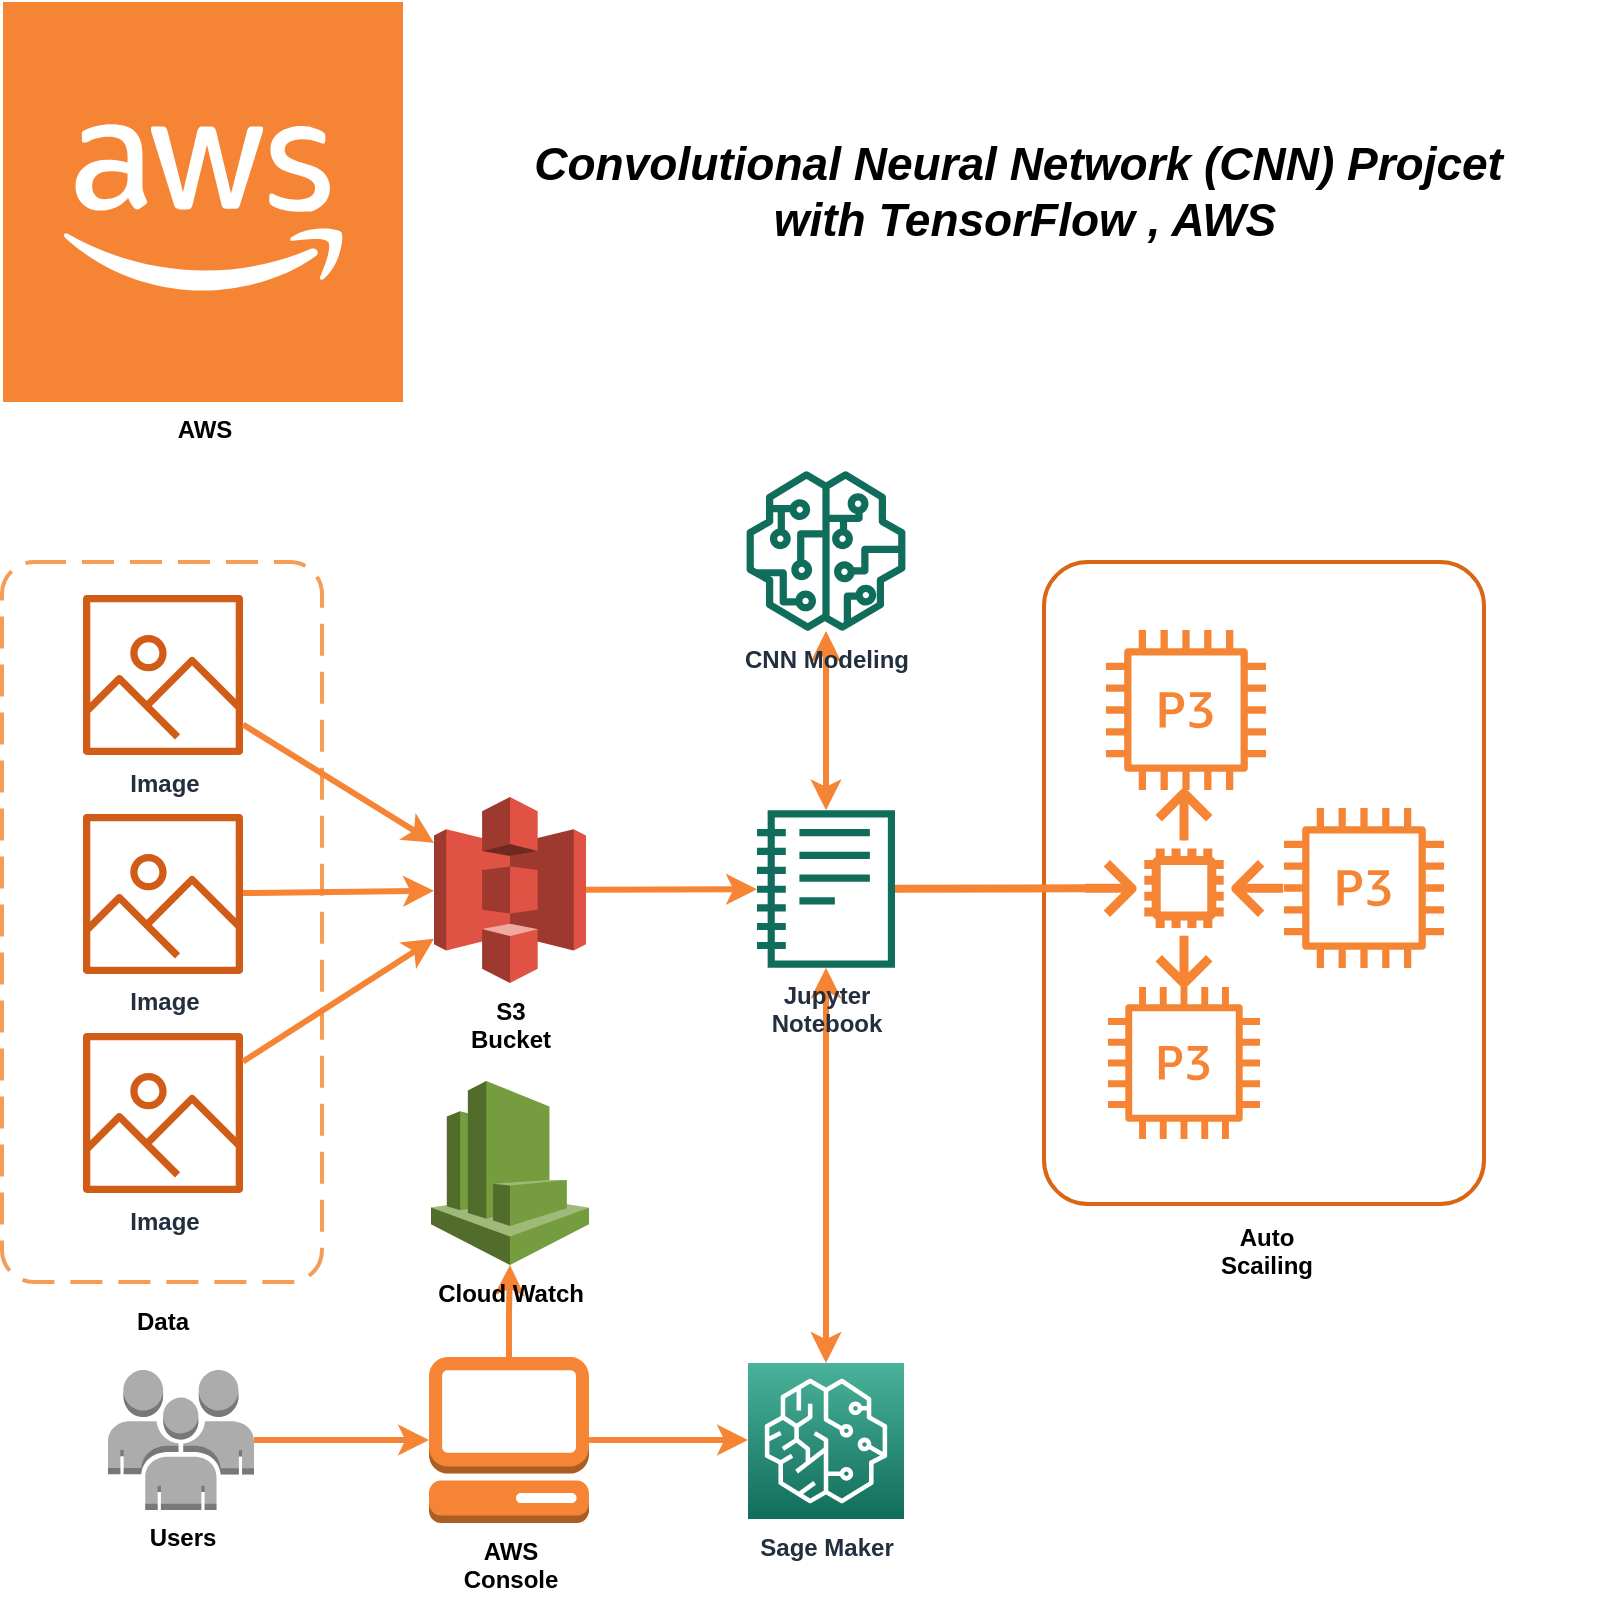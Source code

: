 <mxfile version="12.2.0" type="github" pages="1">
  <diagram id="LUJSZPQED57f7l-aZOMd" name="Page-1">
    <mxGraphModel dx="1422" dy="753" grid="1" gridSize="10" guides="1" tooltips="1" connect="1" arrows="1" fold="1" page="1" pageScale="1" pageWidth="827" pageHeight="1169" math="0" shadow="0">
      <root>
        <mxCell id="0"/>
        <mxCell id="1" parent="0"/>
        <mxCell id="87D7TpQ12_bu92wkKHwp-110" style="edgeStyle=orthogonalEdgeStyle;rounded=0;orthogonalLoop=1;jettySize=auto;html=1;strokeWidth=3;strokeColor=#F58534;" edge="1" parent="1" source="87D7TpQ12_bu92wkKHwp-16" target="87D7TpQ12_bu92wkKHwp-109">
          <mxGeometry relative="1" as="geometry">
            <mxPoint x="342.5" y="769.5" as="sourcePoint"/>
            <mxPoint x="422" y="769.5" as="targetPoint"/>
            <Array as="points"/>
          </mxGeometry>
        </mxCell>
        <mxCell id="87D7TpQ12_bu92wkKHwp-72" style="rounded=0;orthogonalLoop=1;jettySize=auto;html=1;strokeWidth=3;strokeColor=#F58534;startArrow=classic;startFill=1;" edge="1" parent="1" source="87D7TpQ12_bu92wkKHwp-11" target="87D7TpQ12_bu92wkKHwp-10">
          <mxGeometry relative="1" as="geometry">
            <mxPoint x="451" y="453.5" as="sourcePoint"/>
            <mxPoint x="451" y="263.797" as="targetPoint"/>
          </mxGeometry>
        </mxCell>
        <mxCell id="87D7TpQ12_bu92wkKHwp-68" style="edgeStyle=orthogonalEdgeStyle;rounded=0;orthogonalLoop=1;jettySize=auto;html=1;strokeWidth=3;strokeColor=#F58534;startArrow=classic;startFill=1;" edge="1" parent="1" source="87D7TpQ12_bu92wkKHwp-9" target="87D7TpQ12_bu92wkKHwp-11">
          <mxGeometry relative="1" as="geometry"/>
        </mxCell>
        <mxCell id="87D7TpQ12_bu92wkKHwp-60" value="" style="rounded=1;arcSize=10;dashed=0;strokeColor=#D86613;fillColor=none;gradientColor=none;strokeWidth=2;shadow=0;verticalAlign=bottom;" vertex="1" parent="1">
          <mxGeometry x="560" y="320" width="220" height="321" as="geometry"/>
        </mxCell>
        <mxCell id="87D7TpQ12_bu92wkKHwp-47" value="" style="rounded=1;arcSize=10;dashed=1;strokeColor=#F59D56;fillColor=none;gradientColor=none;dashPattern=8 4;strokeWidth=2;" vertex="1" parent="1">
          <mxGeometry x="39" y="320" width="160" height="360" as="geometry"/>
        </mxCell>
        <mxCell id="Xgf3uK81Am2HbDvksKBV-1" value="AWS" style="outlineConnect=0;dashed=0;verticalLabelPosition=bottom;verticalAlign=top;align=center;html=1;shape=mxgraph.aws3.cloud_2;fillColor=#F58534;gradientColor=none;fontStyle=1" parent="1" vertex="1">
          <mxGeometry x="39.5" y="40" width="200" height="200" as="geometry"/>
        </mxCell>
        <mxCell id="87D7TpQ12_bu92wkKHwp-9" value="Sage Maker" style="outlineConnect=0;fontColor=#232F3E;gradientColor=#4AB29A;gradientDirection=north;fillColor=#116D5B;strokeColor=#ffffff;dashed=0;verticalLabelPosition=bottom;verticalAlign=top;align=center;html=1;fontSize=12;fontStyle=1;aspect=fixed;shape=mxgraph.aws4.resourceIcon;resIcon=mxgraph.aws4.sagemaker;" vertex="1" parent="1">
          <mxGeometry x="412" y="720.5" width="78" height="78" as="geometry"/>
        </mxCell>
        <mxCell id="87D7TpQ12_bu92wkKHwp-10" value="CNN Modeling" style="outlineConnect=0;fontColor=#232F3E;gradientColor=none;fillColor=#116D5B;strokeColor=none;dashed=0;verticalLabelPosition=bottom;verticalAlign=top;align=center;html=1;fontSize=12;fontStyle=1;aspect=fixed;pointerEvents=1;shape=mxgraph.aws4.sagemaker_model;" vertex="1" parent="1">
          <mxGeometry x="411" y="274.5" width="80" height="80" as="geometry"/>
        </mxCell>
        <mxCell id="87D7TpQ12_bu92wkKHwp-11" value="Jupyter&lt;br&gt;Notebook" style="outlineConnect=0;fontColor=#232F3E;gradientColor=none;fillColor=#116D5B;strokeColor=none;dashed=0;verticalLabelPosition=bottom;verticalAlign=top;align=center;html=1;fontSize=12;fontStyle=1;aspect=fixed;pointerEvents=1;shape=mxgraph.aws4.sagemaker_notebook;" vertex="1" parent="1">
          <mxGeometry x="416.5" y="444" width="69" height="79" as="geometry"/>
        </mxCell>
        <mxCell id="87D7TpQ12_bu92wkKHwp-16" value="AWS&lt;br&gt;Console" style="outlineConnect=0;dashed=0;verticalLabelPosition=bottom;verticalAlign=top;align=center;html=1;shape=mxgraph.aws3.management_console;fillColor=#F58534;gradientColor=none;fontStyle=1" vertex="1" parent="1">
          <mxGeometry x="252.5" y="717.5" width="80" height="83" as="geometry"/>
        </mxCell>
        <mxCell id="87D7TpQ12_bu92wkKHwp-41" value="" style="outlineConnect=0;fontColor=#232F3E;gradientColor=none;fillColor=#F58534;strokeColor=none;dashed=0;verticalLabelPosition=bottom;verticalAlign=top;align=center;html=1;fontSize=12;fontStyle=1;aspect=fixed;pointerEvents=1;shape=mxgraph.aws4.auto_scaling2;shadow=0;" vertex="1" parent="1">
          <mxGeometry x="580" y="433" width="100" height="100" as="geometry"/>
        </mxCell>
        <mxCell id="87D7TpQ12_bu92wkKHwp-42" value="Users" style="outlineConnect=0;dashed=0;verticalLabelPosition=bottom;verticalAlign=top;align=center;html=1;shape=mxgraph.aws3.users;fillColor=#ACACAC;gradientColor=none;fontStyle=1" vertex="1" parent="1">
          <mxGeometry x="92" y="724" width="73" height="70" as="geometry"/>
        </mxCell>
        <mxCell id="87D7TpQ12_bu92wkKHwp-44" value="S3&lt;br&gt;Bucket" style="outlineConnect=0;dashed=0;verticalLabelPosition=bottom;verticalAlign=top;align=center;html=1;shape=mxgraph.aws3.s3;fillColor=#E05243;gradientColor=none;fontStyle=1;" vertex="1" parent="1">
          <mxGeometry x="255" y="437.5" width="76" height="93" as="geometry"/>
        </mxCell>
        <mxCell id="87D7TpQ12_bu92wkKHwp-54" value="Image" style="outlineConnect=0;fontColor=#232F3E;gradientColor=none;fillColor=#D05C17;strokeColor=none;dashed=0;verticalLabelPosition=bottom;verticalAlign=top;align=center;html=1;fontSize=12;fontStyle=1;pointerEvents=1;shape=mxgraph.aws4.container_registry_image;shadow=0;" vertex="1" parent="1">
          <mxGeometry x="69.5" y="336.5" width="100" height="80" as="geometry"/>
        </mxCell>
        <mxCell id="87D7TpQ12_bu92wkKHwp-58" value="Image" style="outlineConnect=0;fontColor=#232F3E;gradientColor=none;fillColor=#D05C17;strokeColor=none;dashed=0;verticalLabelPosition=bottom;verticalAlign=top;align=center;html=1;fontSize=12;fontStyle=1;pointerEvents=1;shape=mxgraph.aws4.container_registry_image;shadow=0;" vertex="1" parent="1">
          <mxGeometry x="69.5" y="446" width="100" height="80" as="geometry"/>
        </mxCell>
        <mxCell id="87D7TpQ12_bu92wkKHwp-59" value="Image" style="outlineConnect=0;fontColor=#232F3E;gradientColor=none;fillColor=#D05C17;strokeColor=none;dashed=0;verticalLabelPosition=bottom;verticalAlign=top;align=center;html=1;fontSize=12;fontStyle=1;pointerEvents=1;shape=mxgraph.aws4.container_registry_image;shadow=0;" vertex="1" parent="1">
          <mxGeometry x="69.5" y="555.5" width="100" height="80" as="geometry"/>
        </mxCell>
        <mxCell id="87D7TpQ12_bu92wkKHwp-70" style="edgeStyle=orthogonalEdgeStyle;rounded=0;orthogonalLoop=1;jettySize=auto;html=1;strokeWidth=3;strokeColor=#F58534;" edge="1" parent="1" source="87D7TpQ12_bu92wkKHwp-42" target="87D7TpQ12_bu92wkKHwp-16">
          <mxGeometry relative="1" as="geometry">
            <mxPoint x="291" y="670.5" as="sourcePoint"/>
            <mxPoint x="361" y="554.297" as="targetPoint"/>
          </mxGeometry>
        </mxCell>
        <mxCell id="87D7TpQ12_bu92wkKHwp-71" style="edgeStyle=orthogonalEdgeStyle;rounded=0;orthogonalLoop=1;jettySize=auto;html=1;strokeWidth=3;strokeColor=#F58534;" edge="1" parent="1" source="87D7TpQ12_bu92wkKHwp-16" target="87D7TpQ12_bu92wkKHwp-9">
          <mxGeometry relative="1" as="geometry">
            <mxPoint x="481" y="750.5" as="sourcePoint"/>
            <mxPoint x="481" y="560.797" as="targetPoint"/>
            <Array as="points">
              <mxPoint x="333" y="759.5"/>
              <mxPoint x="333" y="759.5"/>
            </Array>
          </mxGeometry>
        </mxCell>
        <mxCell id="87D7TpQ12_bu92wkKHwp-91" value="" style="outlineConnect=0;fontColor=#232F3E;gradientColor=none;fillColor=#F58534;strokeColor=none;dashed=0;verticalLabelPosition=bottom;verticalAlign=top;align=center;html=1;fontSize=12;fontStyle=0;aspect=fixed;pointerEvents=1;shape=mxgraph.aws4.p3_instance;shadow=0;" vertex="1" parent="1">
          <mxGeometry x="680" y="443" width="80" height="80" as="geometry"/>
        </mxCell>
        <mxCell id="87D7TpQ12_bu92wkKHwp-99" value="" style="outlineConnect=0;fontColor=#232F3E;gradientColor=none;fillColor=#F58534;strokeColor=none;dashed=0;verticalLabelPosition=bottom;verticalAlign=top;align=center;html=1;fontSize=12;fontStyle=0;aspect=fixed;pointerEvents=1;shape=mxgraph.aws4.p3_instance;shadow=0;" vertex="1" parent="1">
          <mxGeometry x="592" y="532.5" width="76" height="76" as="geometry"/>
        </mxCell>
        <mxCell id="87D7TpQ12_bu92wkKHwp-100" value="" style="outlineConnect=0;fontColor=#232F3E;gradientColor=none;fillColor=#F58534;strokeColor=none;dashed=0;verticalLabelPosition=bottom;verticalAlign=top;align=center;html=1;fontSize=12;fontStyle=0;aspect=fixed;pointerEvents=1;shape=mxgraph.aws4.p3_instance;shadow=0;" vertex="1" parent="1">
          <mxGeometry x="591" y="354" width="80" height="80" as="geometry"/>
        </mxCell>
        <mxCell id="87D7TpQ12_bu92wkKHwp-102" value="&lt;b&gt;Auto&lt;br&gt;Scailing&lt;/b&gt;" style="text;html=1;resizable=0;points=[];autosize=1;align=center;verticalAlign=top;spacingTop=-4;" vertex="1" parent="1">
          <mxGeometry x="641" y="647.5" width="60" height="30" as="geometry"/>
        </mxCell>
        <mxCell id="87D7TpQ12_bu92wkKHwp-104" style="rounded=0;orthogonalLoop=1;jettySize=auto;html=1;strokeWidth=4;strokeColor=#F58534;startArrow=none;startFill=0;endArrow=none;endFill=0;" edge="1" parent="1" source="87D7TpQ12_bu92wkKHwp-11">
          <mxGeometry relative="1" as="geometry">
            <mxPoint x="486.5" y="483.404" as="sourcePoint"/>
            <mxPoint x="581" y="483.14" as="targetPoint"/>
          </mxGeometry>
        </mxCell>
        <mxCell id="87D7TpQ12_bu92wkKHwp-105" style="rounded=0;orthogonalLoop=1;jettySize=auto;html=1;strokeWidth=3;strokeColor=#F58534;startArrow=none;startFill=0;" edge="1" parent="1" source="87D7TpQ12_bu92wkKHwp-58" target="87D7TpQ12_bu92wkKHwp-44">
          <mxGeometry relative="1" as="geometry">
            <mxPoint x="180.833" y="577" as="sourcePoint"/>
            <mxPoint x="180.833" y="378.297" as="targetPoint"/>
          </mxGeometry>
        </mxCell>
        <mxCell id="87D7TpQ12_bu92wkKHwp-108" value="&lt;b&gt;Data&lt;/b&gt;" style="text;html=1;resizable=0;points=[];autosize=1;align=center;verticalAlign=top;spacingTop=-4;" vertex="1" parent="1">
          <mxGeometry x="99" y="690" width="40" height="20" as="geometry"/>
        </mxCell>
        <mxCell id="87D7TpQ12_bu92wkKHwp-109" value="Cloud Watch" style="outlineConnect=0;dashed=0;verticalLabelPosition=bottom;verticalAlign=top;align=center;html=1;shape=mxgraph.aws3.cloudwatch;fillColor=#759C3E;gradientColor=none;shadow=0;strokeColor=#D86613;strokeWidth=8;fontStyle=1" vertex="1" parent="1">
          <mxGeometry x="253.5" y="579.5" width="79" height="92" as="geometry"/>
        </mxCell>
        <mxCell id="87D7TpQ12_bu92wkKHwp-111" style="rounded=0;orthogonalLoop=1;jettySize=auto;html=1;strokeWidth=3;strokeColor=#F58534;startArrow=none;startFill=0;" edge="1" parent="1" source="87D7TpQ12_bu92wkKHwp-54" target="87D7TpQ12_bu92wkKHwp-44">
          <mxGeometry relative="1" as="geometry">
            <mxPoint x="169.548" y="497" as="sourcePoint"/>
            <mxPoint x="265" y="497" as="targetPoint"/>
          </mxGeometry>
        </mxCell>
        <mxCell id="87D7TpQ12_bu92wkKHwp-114" style="rounded=0;orthogonalLoop=1;jettySize=auto;html=1;strokeWidth=3;strokeColor=#F58534;startArrow=none;startFill=0;" edge="1" parent="1" source="87D7TpQ12_bu92wkKHwp-59" target="87D7TpQ12_bu92wkKHwp-44">
          <mxGeometry relative="1" as="geometry">
            <mxPoint x="179.548" y="507" as="sourcePoint"/>
            <mxPoint x="251" y="520.5" as="targetPoint"/>
          </mxGeometry>
        </mxCell>
        <mxCell id="87D7TpQ12_bu92wkKHwp-115" style="rounded=0;orthogonalLoop=1;jettySize=auto;html=1;strokeWidth=3;strokeColor=#F58534;startArrow=none;startFill=0;" edge="1" parent="1" source="87D7TpQ12_bu92wkKHwp-44" target="87D7TpQ12_bu92wkKHwp-11">
          <mxGeometry relative="1" as="geometry">
            <mxPoint x="169.548" y="497" as="sourcePoint"/>
            <mxPoint x="265" y="497" as="targetPoint"/>
          </mxGeometry>
        </mxCell>
        <mxCell id="87D7TpQ12_bu92wkKHwp-116" value="&lt;b style=&quot;font-size: 23px;&quot;&gt;Convolutional Neural Network (CNN) Projcet&amp;nbsp;&lt;br style=&quot;font-size: 23px;&quot;&gt;with&amp;nbsp;TensorFlow , AWS&lt;/b&gt;" style="text;html=1;resizable=0;points=[];autosize=1;align=center;verticalAlign=top;spacingTop=-4;fontSize=23;fontFamily=Helvetica;fontStyle=2" vertex="1" parent="1">
          <mxGeometry x="255" y="105" width="590" height="70" as="geometry"/>
        </mxCell>
      </root>
    </mxGraphModel>
  </diagram>
</mxfile>
